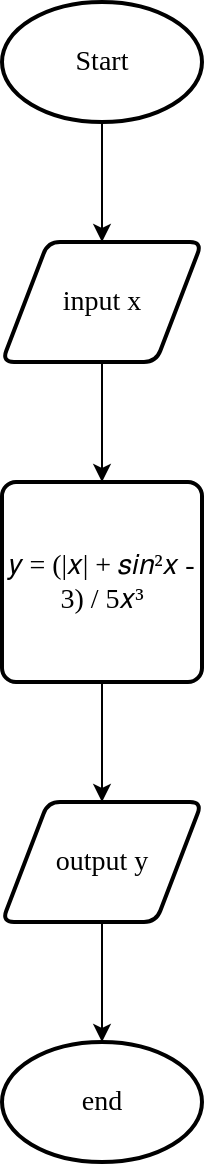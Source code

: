 <mxfile version="24.8.4">
  <diagram id="-4mMuEyHj71tl7QMXauR" name="Страница — 1">
    <mxGraphModel dx="1053" dy="582" grid="1" gridSize="10" guides="1" tooltips="1" connect="1" arrows="1" fold="1" page="1" pageScale="1" pageWidth="827" pageHeight="1169" math="0" shadow="0">
      <root>
        <mxCell id="0" />
        <mxCell id="1" parent="0" />
        <mxCell id="VVrjhUK9VfiNluC-pyEL-1" value="Start" style="strokeWidth=2;html=1;shape=mxgraph.flowchart.start_1;whiteSpace=wrap;fontFamily=Times New Roman;fontSize=14;" parent="1" vertex="1">
          <mxGeometry x="370" y="40" width="100" height="60" as="geometry" />
        </mxCell>
        <mxCell id="VVrjhUK9VfiNluC-pyEL-2" value="input x" style="shape=parallelogram;html=1;strokeWidth=2;perimeter=parallelogramPerimeter;whiteSpace=wrap;rounded=1;arcSize=12;size=0.23;fontFamily=Times New Roman;fontSize=14;" parent="1" vertex="1">
          <mxGeometry x="370" y="160" width="100" height="60" as="geometry" />
        </mxCell>
        <mxCell id="VVrjhUK9VfiNluC-pyEL-3" value="&lt;span style=&quot;font-size: 14px;&quot;&gt;𝑦 = (|𝑥| + 𝑠𝑖𝑛²𝑥 - 3) / 5𝑥³&lt;/span&gt;" style="rounded=1;whiteSpace=wrap;html=1;absoluteArcSize=1;arcSize=14;strokeWidth=2;fontFamily=Times New Roman;fontSize=14;" parent="1" vertex="1">
          <mxGeometry x="370" y="280" width="100" height="100" as="geometry" />
        </mxCell>
        <mxCell id="VVrjhUK9VfiNluC-pyEL-6" value="" style="endArrow=classic;html=1;rounded=0;exitX=0.5;exitY=1;exitDx=0;exitDy=0;exitPerimeter=0;entryX=0.5;entryY=0;entryDx=0;entryDy=0;fontFamily=Times New Roman;fontSize=14;" parent="1" source="VVrjhUK9VfiNluC-pyEL-1" target="VVrjhUK9VfiNluC-pyEL-2" edge="1">
          <mxGeometry width="50" height="50" relative="1" as="geometry">
            <mxPoint x="390" y="300" as="sourcePoint" />
            <mxPoint x="440" y="250" as="targetPoint" />
          </mxGeometry>
        </mxCell>
        <mxCell id="VVrjhUK9VfiNluC-pyEL-7" value="" style="endArrow=classic;html=1;rounded=0;exitX=0.5;exitY=1;exitDx=0;exitDy=0;entryX=0.5;entryY=0;entryDx=0;entryDy=0;fontFamily=Times New Roman;fontSize=14;" parent="1" source="VVrjhUK9VfiNluC-pyEL-2" target="VVrjhUK9VfiNluC-pyEL-3" edge="1">
          <mxGeometry width="50" height="50" relative="1" as="geometry">
            <mxPoint x="390" y="300" as="sourcePoint" />
            <mxPoint x="440" y="250" as="targetPoint" />
          </mxGeometry>
        </mxCell>
        <mxCell id="VVrjhUK9VfiNluC-pyEL-10" value="end" style="strokeWidth=2;html=1;shape=mxgraph.flowchart.start_1;whiteSpace=wrap;fontFamily=Times New Roman;fontSize=14;" parent="1" vertex="1">
          <mxGeometry x="370" y="560" width="100" height="60" as="geometry" />
        </mxCell>
        <mxCell id="VVrjhUK9VfiNluC-pyEL-11" value="" style="endArrow=classic;html=1;rounded=0;exitX=0.5;exitY=1;exitDx=0;exitDy=0;entryX=0.5;entryY=0;entryDx=0;entryDy=0;entryPerimeter=0;fontFamily=Times New Roman;fontSize=14;" parent="1" source="VVrjhUK9VfiNluC-pyEL-3" edge="1">
          <mxGeometry width="50" height="50" relative="1" as="geometry">
            <mxPoint x="390" y="460" as="sourcePoint" />
            <mxPoint x="420" y="440" as="targetPoint" />
          </mxGeometry>
        </mxCell>
        <mxCell id="VVrjhUK9VfiNluC-pyEL-15" value="" style="edgeStyle=orthogonalEdgeStyle;rounded=0;orthogonalLoop=1;jettySize=auto;html=1;fontFamily=Times New Roman;fontSize=14;" parent="1" source="VVrjhUK9VfiNluC-pyEL-14" target="VVrjhUK9VfiNluC-pyEL-10" edge="1">
          <mxGeometry relative="1" as="geometry" />
        </mxCell>
        <mxCell id="VVrjhUK9VfiNluC-pyEL-14" value="output y" style="shape=parallelogram;html=1;strokeWidth=2;perimeter=parallelogramPerimeter;whiteSpace=wrap;rounded=1;arcSize=12;size=0.23;fontFamily=Times New Roman;fontSize=14;" parent="1" vertex="1">
          <mxGeometry x="370" y="440" width="100" height="60" as="geometry" />
        </mxCell>
      </root>
    </mxGraphModel>
  </diagram>
</mxfile>
